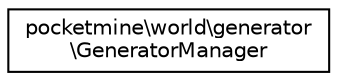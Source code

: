 digraph "Graphical Class Hierarchy"
{
 // INTERACTIVE_SVG=YES
 // LATEX_PDF_SIZE
  edge [fontname="Helvetica",fontsize="10",labelfontname="Helvetica",labelfontsize="10"];
  node [fontname="Helvetica",fontsize="10",shape=record];
  rankdir="LR";
  Node0 [label="pocketmine\\world\\generator\l\\GeneratorManager",height=0.2,width=0.4,color="black", fillcolor="white", style="filled",URL="$d6/dc2/classpocketmine_1_1world_1_1generator_1_1_generator_manager.html",tooltip=" "];
}
